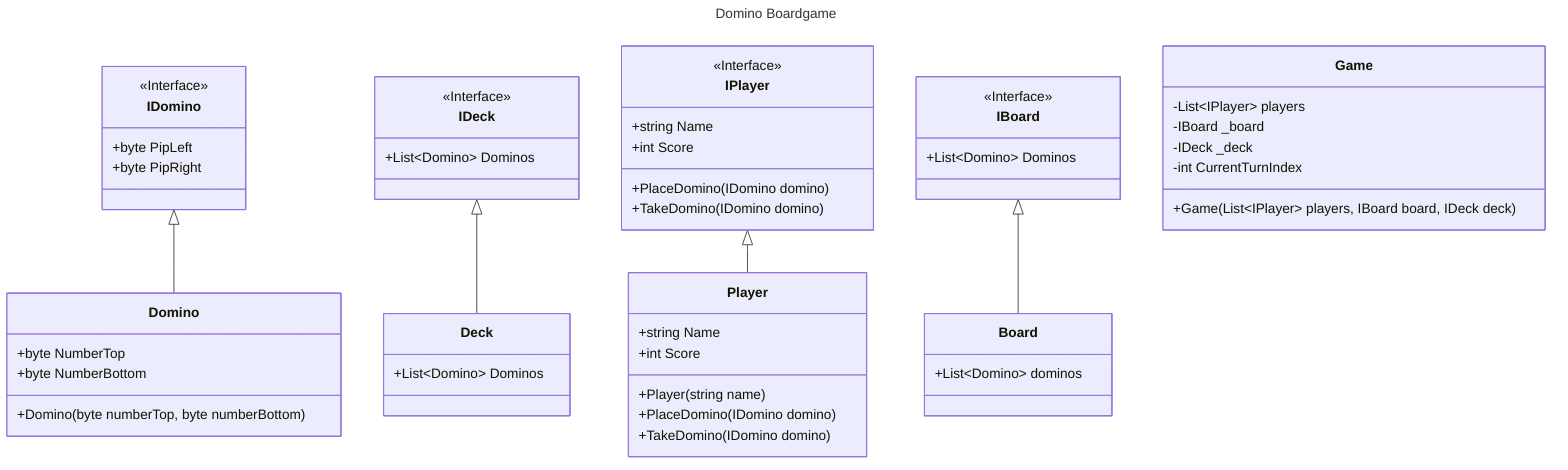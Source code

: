 ---
title: Domino Boardgame
---

classDiagram
    IDomino <|-- Domino
    IDeck <|-- Deck
    IPlayer <|-- Player
    IBoard <|-- Board

    class IDomino {
        <<Interface>>
        +byte PipLeft
        +byte PipRight
    }
    class Domino {
        +byte NumberTop
        +byte NumberBottom
        +Domino(byte numberTop, byte numberBottom)
    }

    class IDeck {
        <<Interface>>
        +List~Domino~ Dominos
    }
    class Deck {
        +List~Domino~ Dominos
    }
    class IPlayer {
        <<Interface>>
        +string Name
        +int Score
        +PlaceDomino(IDomino domino)
        +TakeDomino(IDomino domino)
    }

    class Player {
        +string Name
        +int Score
        +Player(string name)
        +PlaceDomino(IDomino domino)
        +TakeDomino(IDomino domino)
    }

    class IBoard {
        <<Interface>>
        +List~Domino~ Dominos
    }
    class Board {
        +List~Domino~ dominos
    }

    class Game {
        -List~IPlayer~ players
        -IBoard _board
        -IDeck _deck
        -int CurrentTurnIndex
        +Game(List~IPlayer~ players, IBoard board, IDeck deck)
    }